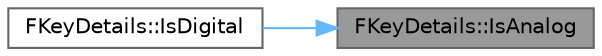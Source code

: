 digraph "FKeyDetails::IsAnalog"
{
 // INTERACTIVE_SVG=YES
 // LATEX_PDF_SIZE
  bgcolor="transparent";
  edge [fontname=Helvetica,fontsize=10,labelfontname=Helvetica,labelfontsize=10];
  node [fontname=Helvetica,fontsize=10,shape=box,height=0.2,width=0.4];
  rankdir="RL";
  Node1 [id="Node000001",label="FKeyDetails::IsAnalog",height=0.2,width=0.4,color="gray40", fillcolor="grey60", style="filled", fontcolor="black",tooltip=" "];
  Node1 -> Node2 [id="edge1_Node000001_Node000002",dir="back",color="steelblue1",style="solid",tooltip=" "];
  Node2 [id="Node000002",label="FKeyDetails::IsDigital",height=0.2,width=0.4,color="grey40", fillcolor="white", style="filled",URL="$d1/d04/structFKeyDetails.html#a862896f7d556b43e72ded4d5ca8eddfd",tooltip=" "];
}
